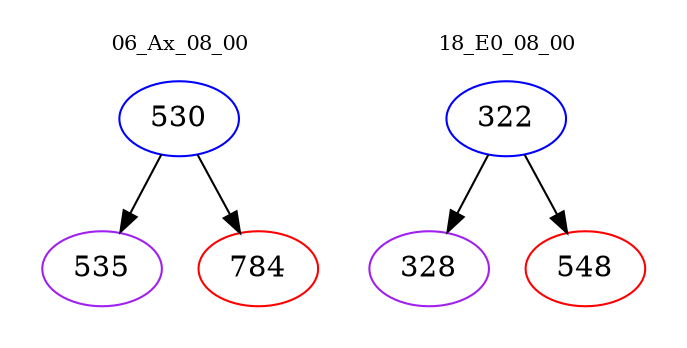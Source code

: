 digraph{
subgraph cluster_0 {
color = white
label = "06_Ax_08_00";
fontsize=10;
T0_530 [label="530", color="blue"]
T0_530 -> T0_535 [color="black"]
T0_535 [label="535", color="purple"]
T0_530 -> T0_784 [color="black"]
T0_784 [label="784", color="red"]
}
subgraph cluster_1 {
color = white
label = "18_E0_08_00";
fontsize=10;
T1_322 [label="322", color="blue"]
T1_322 -> T1_328 [color="black"]
T1_328 [label="328", color="purple"]
T1_322 -> T1_548 [color="black"]
T1_548 [label="548", color="red"]
}
}
